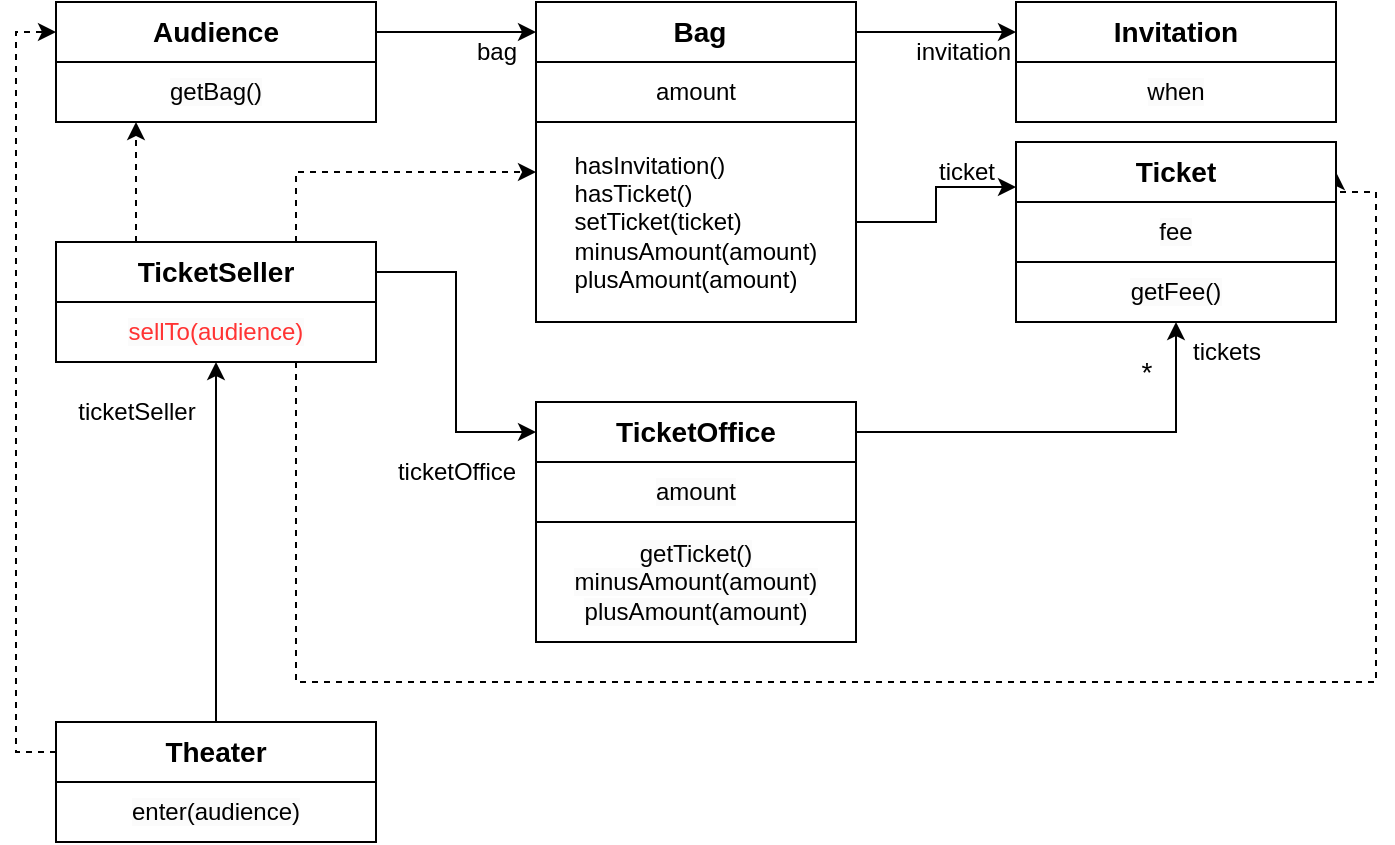 <mxfile version="23.1.6" type="github">
  <diagram id="C5RBs43oDa-KdzZeNtuy" name="Page-1">
    <mxGraphModel dx="1242" dy="819" grid="1" gridSize="10" guides="1" tooltips="1" connect="1" arrows="1" fold="1" page="1" pageScale="1" pageWidth="827" pageHeight="1169" math="0" shadow="0">
      <root>
        <mxCell id="WIyWlLk6GJQsqaUBKTNV-0" />
        <mxCell id="WIyWlLk6GJQsqaUBKTNV-1" parent="WIyWlLk6GJQsqaUBKTNV-0" />
        <mxCell id="HYt0IJZWDuOluA7Cggaj-13" style="edgeStyle=orthogonalEdgeStyle;rounded=0;orthogonalLoop=1;jettySize=auto;html=1;exitX=0;exitY=0.5;exitDx=0;exitDy=0;entryX=0;entryY=0.5;entryDx=0;entryDy=0;dashed=1;" edge="1" parent="WIyWlLk6GJQsqaUBKTNV-1" source="HYt0IJZWDuOluA7Cggaj-2" target="HYt0IJZWDuOluA7Cggaj-11">
          <mxGeometry relative="1" as="geometry" />
        </mxCell>
        <mxCell id="HYt0IJZWDuOluA7Cggaj-14" style="edgeStyle=orthogonalEdgeStyle;rounded=0;orthogonalLoop=1;jettySize=auto;html=1;exitX=0.5;exitY=0;exitDx=0;exitDy=0;" edge="1" parent="WIyWlLk6GJQsqaUBKTNV-1" source="HYt0IJZWDuOluA7Cggaj-2" target="HYt0IJZWDuOluA7Cggaj-10">
          <mxGeometry relative="1" as="geometry" />
        </mxCell>
        <mxCell id="HYt0IJZWDuOluA7Cggaj-2" value="&lt;b&gt;&lt;font style=&quot;font-size: 14px;&quot;&gt;Theater&lt;/font&gt;&lt;/b&gt;" style="rounded=0;whiteSpace=wrap;html=1;" vertex="1" parent="WIyWlLk6GJQsqaUBKTNV-1">
          <mxGeometry x="160" y="520" width="160" height="30" as="geometry" />
        </mxCell>
        <mxCell id="HYt0IJZWDuOluA7Cggaj-4" value="&lt;meta charset=&quot;utf-8&quot;&gt;&lt;span style=&quot;color: rgb(0, 0, 0); font-family: Helvetica; font-size: 12px; font-style: normal; font-variant-ligatures: normal; font-variant-caps: normal; font-weight: 400; letter-spacing: normal; orphans: 2; text-align: left; text-indent: 0px; text-transform: none; widows: 2; word-spacing: 0px; -webkit-text-stroke-width: 0px; background-color: rgb(251, 251, 251); text-decoration-thickness: initial; text-decoration-style: initial; text-decoration-color: initial; float: none; display: inline !important;&quot;&gt;enter(audience)&lt;/span&gt;" style="rounded=0;whiteSpace=wrap;html=1;" vertex="1" parent="WIyWlLk6GJQsqaUBKTNV-1">
          <mxGeometry x="160" y="550" width="160" height="30" as="geometry" />
        </mxCell>
        <mxCell id="HYt0IJZWDuOluA7Cggaj-15" style="edgeStyle=orthogonalEdgeStyle;rounded=0;orthogonalLoop=1;jettySize=auto;html=1;exitX=0.25;exitY=0;exitDx=0;exitDy=0;entryX=0.25;entryY=1;entryDx=0;entryDy=0;dashed=1;" edge="1" parent="WIyWlLk6GJQsqaUBKTNV-1" source="HYt0IJZWDuOluA7Cggaj-9" target="HYt0IJZWDuOluA7Cggaj-12">
          <mxGeometry relative="1" as="geometry" />
        </mxCell>
        <mxCell id="HYt0IJZWDuOluA7Cggaj-20" style="edgeStyle=orthogonalEdgeStyle;rounded=0;orthogonalLoop=1;jettySize=auto;html=1;exitX=0.75;exitY=0;exitDx=0;exitDy=0;entryX=0;entryY=0.25;entryDx=0;entryDy=0;dashed=1;" edge="1" parent="WIyWlLk6GJQsqaUBKTNV-1" source="HYt0IJZWDuOluA7Cggaj-9" target="HYt0IJZWDuOluA7Cggaj-18">
          <mxGeometry relative="1" as="geometry" />
        </mxCell>
        <mxCell id="HYt0IJZWDuOluA7Cggaj-31" style="edgeStyle=orthogonalEdgeStyle;rounded=0;orthogonalLoop=1;jettySize=auto;html=1;exitX=1;exitY=0.5;exitDx=0;exitDy=0;entryX=0;entryY=0.5;entryDx=0;entryDy=0;" edge="1" parent="WIyWlLk6GJQsqaUBKTNV-1" source="HYt0IJZWDuOluA7Cggaj-9" target="HYt0IJZWDuOluA7Cggaj-28">
          <mxGeometry relative="1" as="geometry" />
        </mxCell>
        <mxCell id="HYt0IJZWDuOluA7Cggaj-9" value="&lt;b&gt;&lt;font style=&quot;font-size: 14px;&quot;&gt;TicketSeller&lt;/font&gt;&lt;/b&gt;" style="rounded=0;whiteSpace=wrap;html=1;" vertex="1" parent="WIyWlLk6GJQsqaUBKTNV-1">
          <mxGeometry x="160" y="280" width="160" height="30" as="geometry" />
        </mxCell>
        <mxCell id="HYt0IJZWDuOluA7Cggaj-33" style="edgeStyle=orthogonalEdgeStyle;rounded=0;orthogonalLoop=1;jettySize=auto;html=1;exitX=0.75;exitY=1;exitDx=0;exitDy=0;entryX=1;entryY=0.5;entryDx=0;entryDy=0;dashed=1;" edge="1" parent="WIyWlLk6GJQsqaUBKTNV-1" source="HYt0IJZWDuOluA7Cggaj-10" target="HYt0IJZWDuOluA7Cggaj-25">
          <mxGeometry relative="1" as="geometry">
            <Array as="points">
              <mxPoint x="280" y="500" />
              <mxPoint x="820" y="500" />
              <mxPoint x="820" y="255" />
            </Array>
          </mxGeometry>
        </mxCell>
        <mxCell id="HYt0IJZWDuOluA7Cggaj-10" value="&lt;span style=&quot;font-family: Helvetica; font-size: 12px; font-style: normal; font-variant-ligatures: normal; font-variant-caps: normal; font-weight: 400; letter-spacing: normal; orphans: 2; text-align: left; text-indent: 0px; text-transform: none; widows: 2; word-spacing: 0px; -webkit-text-stroke-width: 0px; background-color: rgb(251, 251, 251); text-decoration-thickness: initial; text-decoration-style: initial; text-decoration-color: initial; float: none; display: inline !important;&quot;&gt;&lt;font color=&quot;#ff3333&quot;&gt;sellTo(audience)&lt;/font&gt;&lt;/span&gt;" style="rounded=0;whiteSpace=wrap;html=1;" vertex="1" parent="WIyWlLk6GJQsqaUBKTNV-1">
          <mxGeometry x="160" y="310" width="160" height="30" as="geometry" />
        </mxCell>
        <mxCell id="HYt0IJZWDuOluA7Cggaj-21" style="edgeStyle=orthogonalEdgeStyle;rounded=0;orthogonalLoop=1;jettySize=auto;html=1;exitX=1;exitY=0.5;exitDx=0;exitDy=0;" edge="1" parent="WIyWlLk6GJQsqaUBKTNV-1" source="HYt0IJZWDuOluA7Cggaj-11" target="HYt0IJZWDuOluA7Cggaj-16">
          <mxGeometry relative="1" as="geometry" />
        </mxCell>
        <mxCell id="HYt0IJZWDuOluA7Cggaj-11" value="&lt;b&gt;&lt;font style=&quot;font-size: 14px;&quot;&gt;Audience&lt;/font&gt;&lt;/b&gt;" style="rounded=0;whiteSpace=wrap;html=1;" vertex="1" parent="WIyWlLk6GJQsqaUBKTNV-1">
          <mxGeometry x="160" y="160" width="160" height="30" as="geometry" />
        </mxCell>
        <mxCell id="HYt0IJZWDuOluA7Cggaj-12" value="&lt;span style=&quot;color: rgb(0, 0, 0); font-family: Helvetica; font-size: 12px; font-style: normal; font-variant-ligatures: normal; font-variant-caps: normal; font-weight: 400; letter-spacing: normal; orphans: 2; text-align: left; text-indent: 0px; text-transform: none; widows: 2; word-spacing: 0px; -webkit-text-stroke-width: 0px; background-color: rgb(251, 251, 251); text-decoration-thickness: initial; text-decoration-style: initial; text-decoration-color: initial; float: none; display: inline !important;&quot;&gt;getBag()&lt;/span&gt;" style="rounded=0;whiteSpace=wrap;html=1;" vertex="1" parent="WIyWlLk6GJQsqaUBKTNV-1">
          <mxGeometry x="160" y="190" width="160" height="30" as="geometry" />
        </mxCell>
        <mxCell id="HYt0IJZWDuOluA7Cggaj-24" style="edgeStyle=orthogonalEdgeStyle;rounded=0;orthogonalLoop=1;jettySize=auto;html=1;exitX=1;exitY=0.5;exitDx=0;exitDy=0;entryX=0;entryY=0.5;entryDx=0;entryDy=0;" edge="1" parent="WIyWlLk6GJQsqaUBKTNV-1" source="HYt0IJZWDuOluA7Cggaj-16" target="HYt0IJZWDuOluA7Cggaj-22">
          <mxGeometry relative="1" as="geometry" />
        </mxCell>
        <mxCell id="HYt0IJZWDuOluA7Cggaj-16" value="&lt;b&gt;&lt;font style=&quot;font-size: 14px;&quot;&gt;&amp;nbsp;Bag&lt;/font&gt;&lt;/b&gt;" style="rounded=0;whiteSpace=wrap;html=1;" vertex="1" parent="WIyWlLk6GJQsqaUBKTNV-1">
          <mxGeometry x="400" y="160" width="160" height="30" as="geometry" />
        </mxCell>
        <mxCell id="HYt0IJZWDuOluA7Cggaj-17" value="&lt;div style=&quot;text-align: left;&quot;&gt;&lt;span style=&quot;background-color: initial;&quot;&gt;amount&lt;/span&gt;&lt;/div&gt;" style="rounded=0;whiteSpace=wrap;html=1;" vertex="1" parent="WIyWlLk6GJQsqaUBKTNV-1">
          <mxGeometry x="400" y="190" width="160" height="30" as="geometry" />
        </mxCell>
        <mxCell id="HYt0IJZWDuOluA7Cggaj-36" style="edgeStyle=orthogonalEdgeStyle;rounded=0;orthogonalLoop=1;jettySize=auto;html=1;entryX=0;entryY=0.75;entryDx=0;entryDy=0;" edge="1" parent="WIyWlLk6GJQsqaUBKTNV-1" source="HYt0IJZWDuOluA7Cggaj-18" target="HYt0IJZWDuOluA7Cggaj-25">
          <mxGeometry relative="1" as="geometry" />
        </mxCell>
        <mxCell id="HYt0IJZWDuOluA7Cggaj-18" value="&lt;div style=&quot;text-align: left;&quot;&gt;hasInvitation()&lt;/div&gt;&lt;div style=&quot;text-align: left;&quot;&gt;hasTicket()&lt;/div&gt;&lt;div style=&quot;text-align: left;&quot;&gt;setTicket(ticket)&lt;/div&gt;&lt;div style=&quot;text-align: left;&quot;&gt;minusAmount(amount)&lt;/div&gt;&lt;div style=&quot;text-align: left;&quot;&gt;plusAmount(amount)&lt;/div&gt;" style="rounded=0;whiteSpace=wrap;html=1;" vertex="1" parent="WIyWlLk6GJQsqaUBKTNV-1">
          <mxGeometry x="400" y="220" width="160" height="100" as="geometry" />
        </mxCell>
        <mxCell id="HYt0IJZWDuOluA7Cggaj-22" value="&lt;b&gt;&lt;font style=&quot;font-size: 14px;&quot;&gt;Invitation&lt;/font&gt;&lt;/b&gt;" style="rounded=0;whiteSpace=wrap;html=1;" vertex="1" parent="WIyWlLk6GJQsqaUBKTNV-1">
          <mxGeometry x="640" y="160" width="160" height="30" as="geometry" />
        </mxCell>
        <mxCell id="HYt0IJZWDuOluA7Cggaj-23" value="&lt;span style=&quot;color: rgb(0, 0, 0); font-family: Helvetica; font-size: 12px; font-style: normal; font-variant-ligatures: normal; font-variant-caps: normal; font-weight: 400; letter-spacing: normal; orphans: 2; text-align: left; text-indent: 0px; text-transform: none; widows: 2; word-spacing: 0px; -webkit-text-stroke-width: 0px; background-color: rgb(251, 251, 251); text-decoration-thickness: initial; text-decoration-style: initial; text-decoration-color: initial; float: none; display: inline !important;&quot;&gt;when&lt;/span&gt;" style="rounded=0;whiteSpace=wrap;html=1;" vertex="1" parent="WIyWlLk6GJQsqaUBKTNV-1">
          <mxGeometry x="640" y="190" width="160" height="30" as="geometry" />
        </mxCell>
        <mxCell id="HYt0IJZWDuOluA7Cggaj-25" value="&lt;b&gt;&lt;font style=&quot;font-size: 14px;&quot;&gt;Ticket&lt;/font&gt;&lt;/b&gt;" style="rounded=0;whiteSpace=wrap;html=1;" vertex="1" parent="WIyWlLk6GJQsqaUBKTNV-1">
          <mxGeometry x="640" y="230" width="160" height="30" as="geometry" />
        </mxCell>
        <mxCell id="HYt0IJZWDuOluA7Cggaj-26" value="&lt;span style=&quot;color: rgb(0, 0, 0); font-family: Helvetica; font-size: 12px; font-style: normal; font-variant-ligatures: normal; font-variant-caps: normal; font-weight: 400; letter-spacing: normal; orphans: 2; text-align: left; text-indent: 0px; text-transform: none; widows: 2; word-spacing: 0px; -webkit-text-stroke-width: 0px; background-color: rgb(251, 251, 251); text-decoration-thickness: initial; text-decoration-style: initial; text-decoration-color: initial; float: none; display: inline !important;&quot;&gt;fee&lt;/span&gt;" style="rounded=0;whiteSpace=wrap;html=1;" vertex="1" parent="WIyWlLk6GJQsqaUBKTNV-1">
          <mxGeometry x="640" y="260" width="160" height="30" as="geometry" />
        </mxCell>
        <mxCell id="HYt0IJZWDuOluA7Cggaj-27" value="&lt;span style=&quot;color: rgb(0, 0, 0); font-family: Helvetica; font-size: 12px; font-style: normal; font-variant-ligatures: normal; font-variant-caps: normal; font-weight: 400; letter-spacing: normal; orphans: 2; text-align: left; text-indent: 0px; text-transform: none; widows: 2; word-spacing: 0px; -webkit-text-stroke-width: 0px; background-color: rgb(251, 251, 251); text-decoration-thickness: initial; text-decoration-style: initial; text-decoration-color: initial; float: none; display: inline !important;&quot;&gt;getFee()&lt;/span&gt;" style="rounded=0;whiteSpace=wrap;html=1;" vertex="1" parent="WIyWlLk6GJQsqaUBKTNV-1">
          <mxGeometry x="640" y="290" width="160" height="30" as="geometry" />
        </mxCell>
        <mxCell id="HYt0IJZWDuOluA7Cggaj-34" style="edgeStyle=orthogonalEdgeStyle;rounded=0;orthogonalLoop=1;jettySize=auto;html=1;exitX=1;exitY=0.5;exitDx=0;exitDy=0;entryX=0.5;entryY=1;entryDx=0;entryDy=0;" edge="1" parent="WIyWlLk6GJQsqaUBKTNV-1" source="HYt0IJZWDuOluA7Cggaj-28" target="HYt0IJZWDuOluA7Cggaj-27">
          <mxGeometry relative="1" as="geometry">
            <mxPoint x="720" y="330" as="targetPoint" />
          </mxGeometry>
        </mxCell>
        <mxCell id="HYt0IJZWDuOluA7Cggaj-28" value="&lt;b&gt;&lt;font style=&quot;font-size: 14px;&quot;&gt;TicketOffice&lt;/font&gt;&lt;/b&gt;" style="rounded=0;whiteSpace=wrap;html=1;" vertex="1" parent="WIyWlLk6GJQsqaUBKTNV-1">
          <mxGeometry x="400" y="360" width="160" height="30" as="geometry" />
        </mxCell>
        <mxCell id="HYt0IJZWDuOluA7Cggaj-29" value="&lt;span style=&quot;color: rgb(0, 0, 0); font-family: Helvetica; font-size: 12px; font-style: normal; font-variant-ligatures: normal; font-variant-caps: normal; font-weight: 400; letter-spacing: normal; orphans: 2; text-align: left; text-indent: 0px; text-transform: none; widows: 2; word-spacing: 0px; -webkit-text-stroke-width: 0px; background-color: rgb(251, 251, 251); text-decoration-thickness: initial; text-decoration-style: initial; text-decoration-color: initial; float: none; display: inline !important;&quot;&gt;amount&lt;/span&gt;" style="rounded=0;whiteSpace=wrap;html=1;" vertex="1" parent="WIyWlLk6GJQsqaUBKTNV-1">
          <mxGeometry x="400" y="390" width="160" height="30" as="geometry" />
        </mxCell>
        <mxCell id="HYt0IJZWDuOluA7Cggaj-30" value="&lt;span style=&quot;color: rgb(0, 0, 0); font-family: Helvetica; font-size: 12px; font-style: normal; font-variant-ligatures: normal; font-variant-caps: normal; font-weight: 400; letter-spacing: normal; orphans: 2; text-align: left; text-indent: 0px; text-transform: none; widows: 2; word-spacing: 0px; -webkit-text-stroke-width: 0px; background-color: rgb(251, 251, 251); text-decoration-thickness: initial; text-decoration-style: initial; text-decoration-color: initial; float: none; display: inline !important;&quot;&gt;getTicket()&lt;br&gt;minusAmount(amount)&lt;br&gt;plusAmount(amount)&lt;br&gt;&lt;/span&gt;" style="rounded=0;whiteSpace=wrap;html=1;" vertex="1" parent="WIyWlLk6GJQsqaUBKTNV-1">
          <mxGeometry x="400" y="420" width="160" height="60" as="geometry" />
        </mxCell>
        <mxCell id="HYt0IJZWDuOluA7Cggaj-37" value="bag" style="text;html=1;align=center;verticalAlign=middle;resizable=0;points=[];autosize=1;strokeColor=none;fillColor=none;" vertex="1" parent="WIyWlLk6GJQsqaUBKTNV-1">
          <mxGeometry x="360" y="170" width="40" height="30" as="geometry" />
        </mxCell>
        <mxCell id="HYt0IJZWDuOluA7Cggaj-38" value="invitation&amp;nbsp;" style="text;html=1;align=center;verticalAlign=middle;resizable=0;points=[];autosize=1;strokeColor=none;fillColor=none;" vertex="1" parent="WIyWlLk6GJQsqaUBKTNV-1">
          <mxGeometry x="580" y="170" width="70" height="30" as="geometry" />
        </mxCell>
        <mxCell id="HYt0IJZWDuOluA7Cggaj-39" value="ticket" style="text;html=1;align=center;verticalAlign=middle;resizable=0;points=[];autosize=1;strokeColor=none;fillColor=none;" vertex="1" parent="WIyWlLk6GJQsqaUBKTNV-1">
          <mxGeometry x="590" y="230" width="50" height="30" as="geometry" />
        </mxCell>
        <mxCell id="HYt0IJZWDuOluA7Cggaj-40" value="tickets" style="text;html=1;align=center;verticalAlign=middle;resizable=0;points=[];autosize=1;strokeColor=none;fillColor=none;" vertex="1" parent="WIyWlLk6GJQsqaUBKTNV-1">
          <mxGeometry x="715" y="320" width="60" height="30" as="geometry" />
        </mxCell>
        <mxCell id="HYt0IJZWDuOluA7Cggaj-41" value="&lt;font style=&quot;font-size: 14px;&quot;&gt;*&lt;/font&gt;" style="text;html=1;align=center;verticalAlign=middle;resizable=0;points=[];autosize=1;strokeColor=none;fillColor=none;" vertex="1" parent="WIyWlLk6GJQsqaUBKTNV-1">
          <mxGeometry x="690" y="330" width="30" height="30" as="geometry" />
        </mxCell>
        <mxCell id="HYt0IJZWDuOluA7Cggaj-42" value="ticketOffice" style="text;html=1;align=center;verticalAlign=middle;resizable=0;points=[];autosize=1;strokeColor=none;fillColor=none;" vertex="1" parent="WIyWlLk6GJQsqaUBKTNV-1">
          <mxGeometry x="320" y="380" width="80" height="30" as="geometry" />
        </mxCell>
        <mxCell id="HYt0IJZWDuOluA7Cggaj-43" value="ticketSeller" style="text;html=1;align=center;verticalAlign=middle;resizable=0;points=[];autosize=1;strokeColor=none;fillColor=none;" vertex="1" parent="WIyWlLk6GJQsqaUBKTNV-1">
          <mxGeometry x="160" y="350" width="80" height="30" as="geometry" />
        </mxCell>
      </root>
    </mxGraphModel>
  </diagram>
</mxfile>
